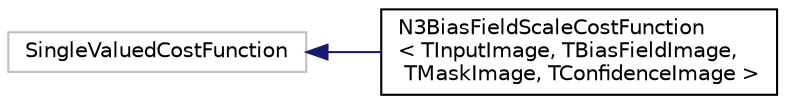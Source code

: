 digraph "Graphical Class Hierarchy"
{
 // LATEX_PDF_SIZE
  edge [fontname="Helvetica",fontsize="10",labelfontname="Helvetica",labelfontsize="10"];
  node [fontname="Helvetica",fontsize="10",shape=record];
  rankdir="LR";
  Node3 [label="SingleValuedCostFunction",height=0.2,width=0.4,color="grey75", fillcolor="white", style="filled",tooltip=" "];
  Node3 -> Node0 [dir="back",color="midnightblue",fontsize="10",style="solid",fontname="Helvetica"];
  Node0 [label="N3BiasFieldScaleCostFunction\l\< TInputImage, TBiasFieldImage,\l TMaskImage, TConfidenceImage \>",height=0.2,width=0.4,color="black", fillcolor="white", style="filled",URL="$classitk_1_1N3BiasFieldScaleCostFunction.html",tooltip="Class definition for N3BiasFieldScaleCostFunction."];
}
